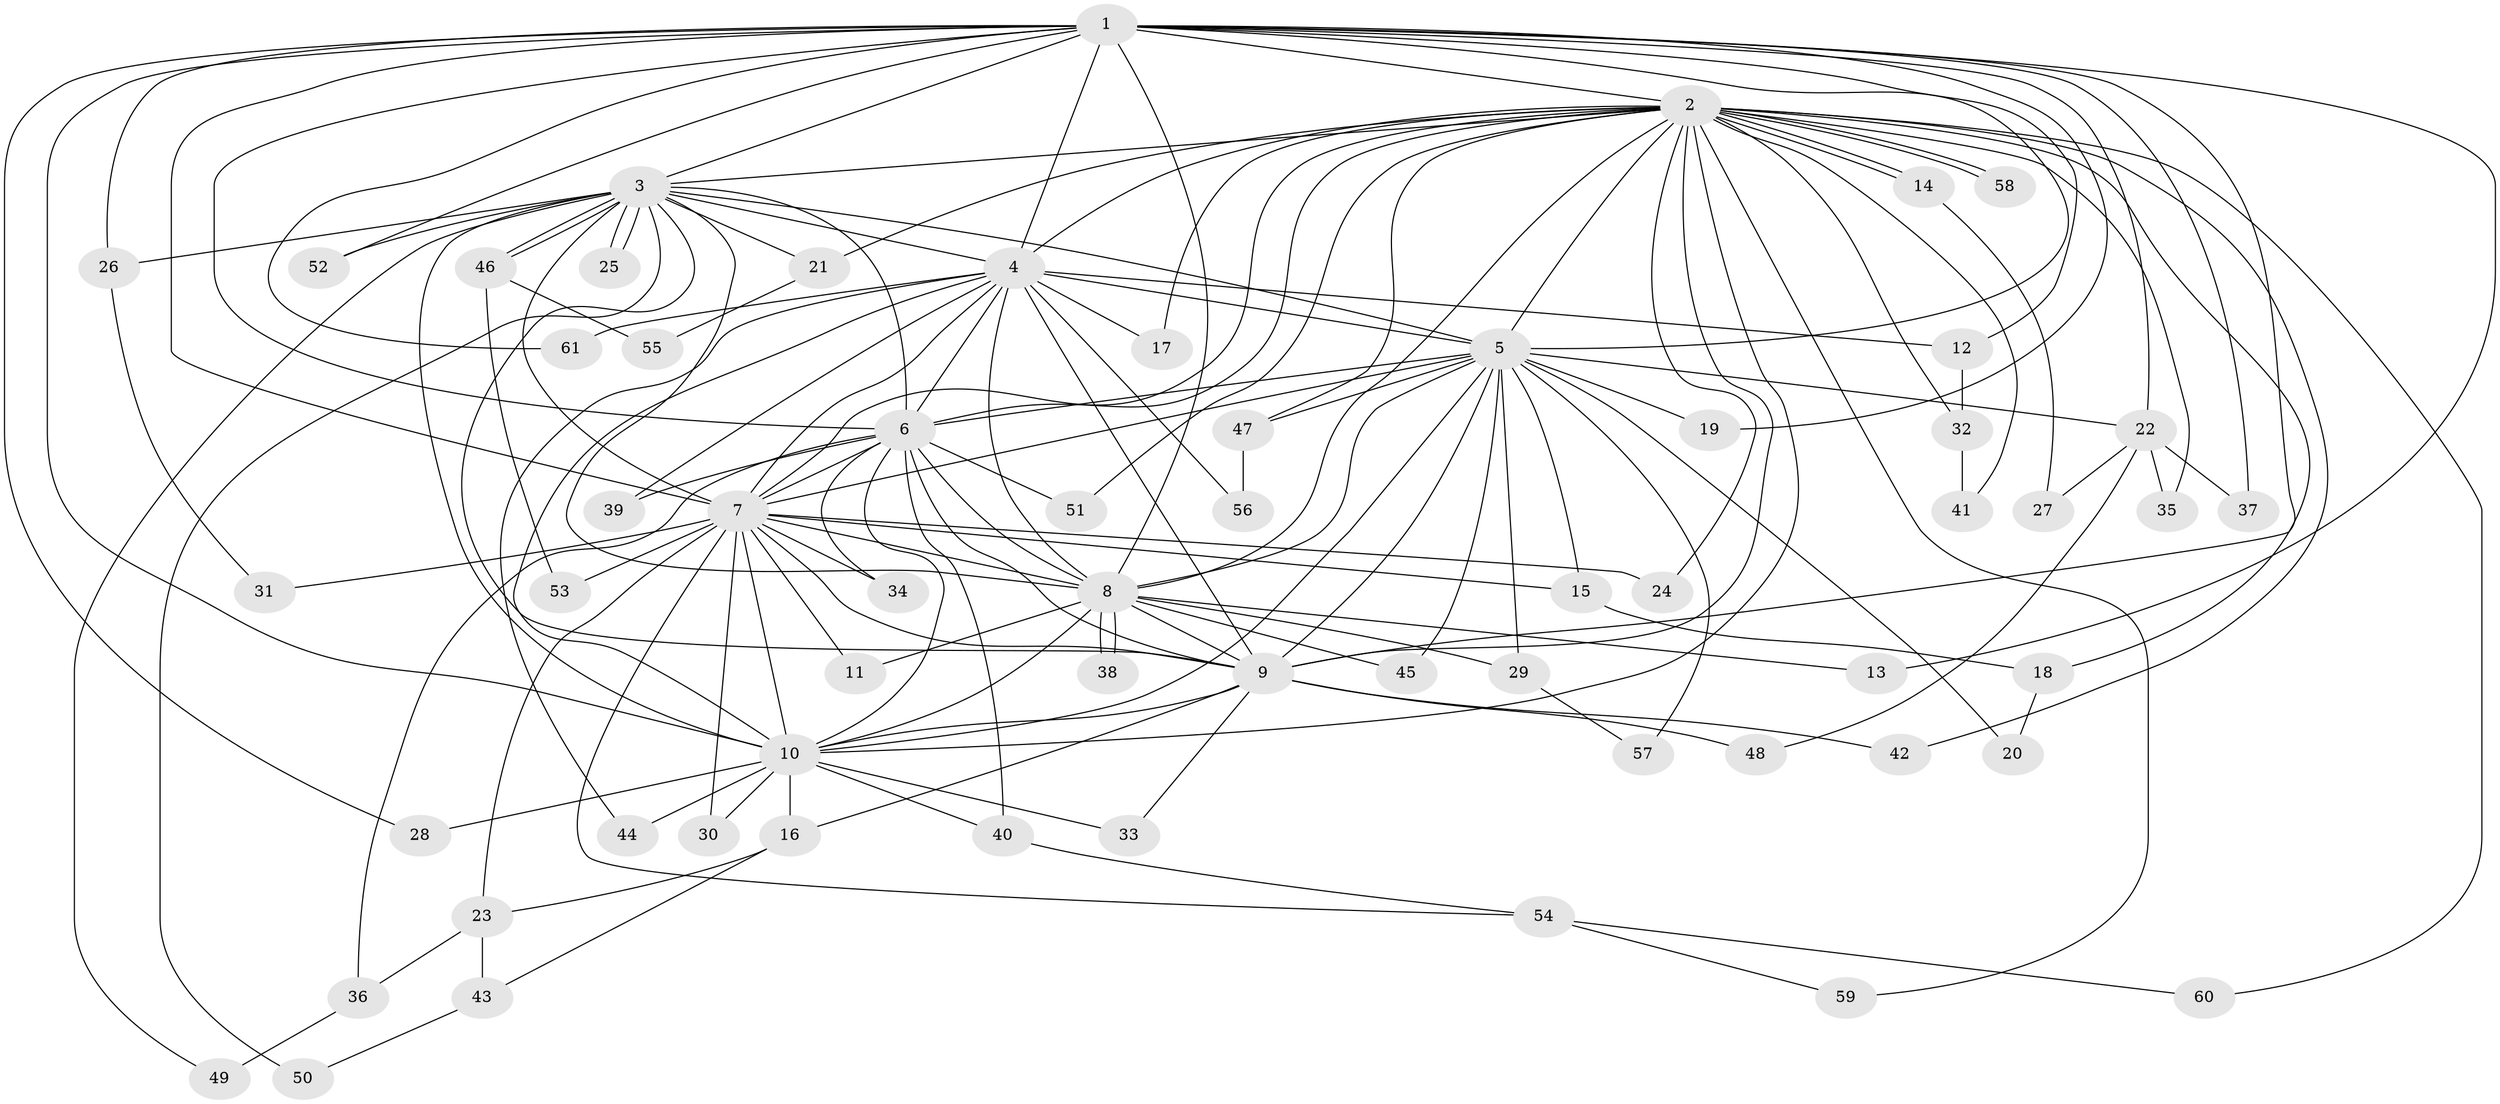 // coarse degree distribution, {16: 0.047619047619047616, 25: 0.023809523809523808, 17: 0.023809523809523808, 13: 0.047619047619047616, 14: 0.023809523809523808, 18: 0.023809523809523808, 12: 0.023809523809523808, 11: 0.023809523809523808, 2: 0.4523809523809524, 4: 0.07142857142857142, 3: 0.19047619047619047, 6: 0.023809523809523808, 1: 0.023809523809523808}
// Generated by graph-tools (version 1.1) at 2025/23/03/03/25 07:23:37]
// undirected, 61 vertices, 147 edges
graph export_dot {
graph [start="1"]
  node [color=gray90,style=filled];
  1;
  2;
  3;
  4;
  5;
  6;
  7;
  8;
  9;
  10;
  11;
  12;
  13;
  14;
  15;
  16;
  17;
  18;
  19;
  20;
  21;
  22;
  23;
  24;
  25;
  26;
  27;
  28;
  29;
  30;
  31;
  32;
  33;
  34;
  35;
  36;
  37;
  38;
  39;
  40;
  41;
  42;
  43;
  44;
  45;
  46;
  47;
  48;
  49;
  50;
  51;
  52;
  53;
  54;
  55;
  56;
  57;
  58;
  59;
  60;
  61;
  1 -- 2;
  1 -- 3;
  1 -- 4;
  1 -- 5;
  1 -- 6;
  1 -- 7;
  1 -- 8;
  1 -- 9;
  1 -- 10;
  1 -- 12;
  1 -- 13;
  1 -- 19;
  1 -- 22;
  1 -- 26;
  1 -- 28;
  1 -- 37;
  1 -- 52;
  1 -- 61;
  2 -- 3;
  2 -- 4;
  2 -- 5;
  2 -- 6;
  2 -- 7;
  2 -- 8;
  2 -- 9;
  2 -- 10;
  2 -- 14;
  2 -- 14;
  2 -- 17;
  2 -- 18;
  2 -- 21;
  2 -- 24;
  2 -- 32;
  2 -- 35;
  2 -- 41;
  2 -- 42;
  2 -- 47;
  2 -- 51;
  2 -- 58;
  2 -- 58;
  2 -- 59;
  2 -- 60;
  3 -- 4;
  3 -- 5;
  3 -- 6;
  3 -- 7;
  3 -- 8;
  3 -- 9;
  3 -- 10;
  3 -- 21;
  3 -- 25;
  3 -- 25;
  3 -- 26;
  3 -- 46;
  3 -- 46;
  3 -- 49;
  3 -- 50;
  3 -- 52;
  4 -- 5;
  4 -- 6;
  4 -- 7;
  4 -- 8;
  4 -- 9;
  4 -- 10;
  4 -- 12;
  4 -- 17;
  4 -- 39;
  4 -- 44;
  4 -- 56;
  4 -- 61;
  5 -- 6;
  5 -- 7;
  5 -- 8;
  5 -- 9;
  5 -- 10;
  5 -- 15;
  5 -- 19;
  5 -- 20;
  5 -- 22;
  5 -- 29;
  5 -- 45;
  5 -- 47;
  5 -- 57;
  6 -- 7;
  6 -- 8;
  6 -- 9;
  6 -- 10;
  6 -- 34;
  6 -- 36;
  6 -- 39;
  6 -- 40;
  6 -- 51;
  7 -- 8;
  7 -- 9;
  7 -- 10;
  7 -- 11;
  7 -- 15;
  7 -- 23;
  7 -- 24;
  7 -- 30;
  7 -- 31;
  7 -- 34;
  7 -- 53;
  7 -- 54;
  8 -- 9;
  8 -- 10;
  8 -- 11;
  8 -- 13;
  8 -- 29;
  8 -- 38;
  8 -- 38;
  8 -- 45;
  9 -- 10;
  9 -- 16;
  9 -- 33;
  9 -- 42;
  9 -- 48;
  10 -- 16;
  10 -- 28;
  10 -- 30;
  10 -- 33;
  10 -- 40;
  10 -- 44;
  12 -- 32;
  14 -- 27;
  15 -- 18;
  16 -- 23;
  16 -- 43;
  18 -- 20;
  21 -- 55;
  22 -- 27;
  22 -- 35;
  22 -- 37;
  22 -- 48;
  23 -- 36;
  23 -- 43;
  26 -- 31;
  29 -- 57;
  32 -- 41;
  36 -- 49;
  40 -- 54;
  43 -- 50;
  46 -- 53;
  46 -- 55;
  47 -- 56;
  54 -- 59;
  54 -- 60;
}
